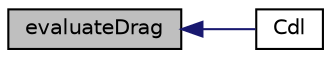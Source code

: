 digraph "evaluateDrag"
{
  bgcolor="transparent";
  edge [fontname="Helvetica",fontsize="10",labelfontname="Helvetica",labelfontsize="10"];
  node [fontname="Helvetica",fontsize="10",shape=record];
  rankdir="LR";
  Node1 [label="evaluateDrag",height=0.2,width=0.4,color="black", fillcolor="grey75", style="filled", fontcolor="black"];
  Node1 -> Node2 [dir="back",color="midnightblue",fontsize="10",style="solid",fontname="Helvetica"];
  Node2 [label="Cdl",height=0.2,width=0.4,color="black",URL="$a02274.html#abda65fcf9dff4eccf2092ff2eedc1944",tooltip="Return the Cd and Cl for a given angle-of-attack. "];
}
